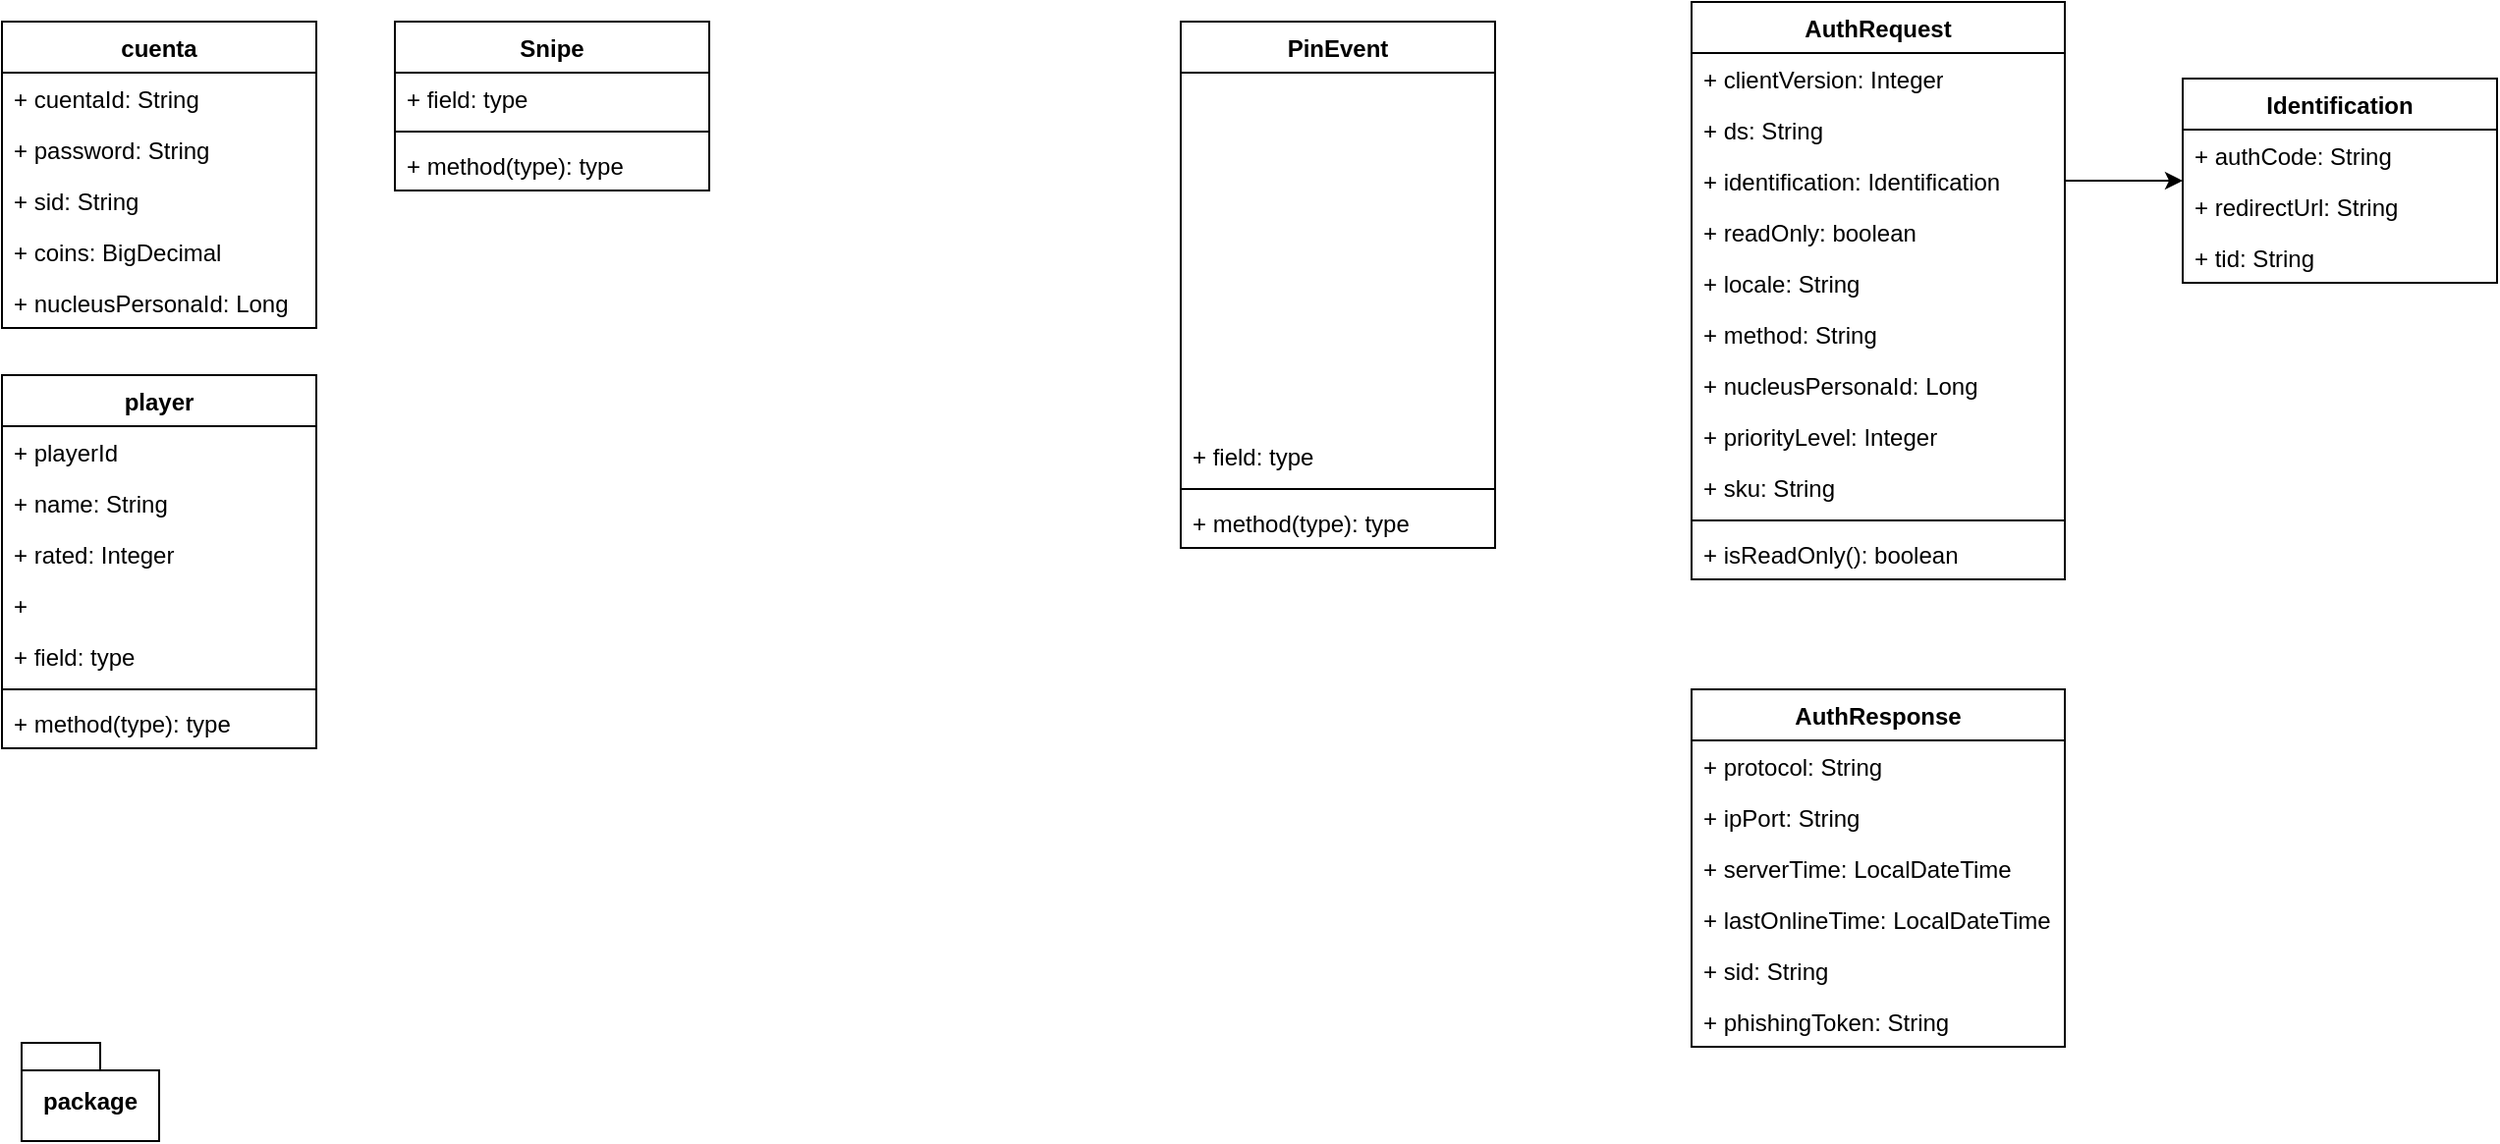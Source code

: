 <mxfile version="21.6.8" type="github">
  <diagram id="C5RBs43oDa-KdzZeNtuy" name="Page-1">
    <mxGraphModel dx="1687" dy="929" grid="1" gridSize="10" guides="1" tooltips="1" connect="1" arrows="1" fold="1" page="1" pageScale="1" pageWidth="827" pageHeight="1169" math="0" shadow="0">
      <root>
        <mxCell id="WIyWlLk6GJQsqaUBKTNV-0" />
        <mxCell id="WIyWlLk6GJQsqaUBKTNV-1" parent="WIyWlLk6GJQsqaUBKTNV-0" />
        <mxCell id="W-HpdkZVzeb55y65mrJl-0" value="cuenta" style="swimlane;fontStyle=1;align=center;verticalAlign=top;childLayout=stackLayout;horizontal=1;startSize=26;horizontalStack=0;resizeParent=1;resizeParentMax=0;resizeLast=0;collapsible=1;marginBottom=0;whiteSpace=wrap;html=1;" vertex="1" parent="WIyWlLk6GJQsqaUBKTNV-1">
          <mxGeometry x="80" y="40" width="160" height="156" as="geometry" />
        </mxCell>
        <mxCell id="W-HpdkZVzeb55y65mrJl-1" value="+ cuentaId: String" style="text;strokeColor=none;fillColor=none;align=left;verticalAlign=top;spacingLeft=4;spacingRight=4;overflow=hidden;rotatable=0;points=[[0,0.5],[1,0.5]];portConstraint=eastwest;whiteSpace=wrap;html=1;" vertex="1" parent="W-HpdkZVzeb55y65mrJl-0">
          <mxGeometry y="26" width="160" height="26" as="geometry" />
        </mxCell>
        <mxCell id="W-HpdkZVzeb55y65mrJl-9" value="+ password: String" style="text;strokeColor=none;fillColor=none;align=left;verticalAlign=top;spacingLeft=4;spacingRight=4;overflow=hidden;rotatable=0;points=[[0,0.5],[1,0.5]];portConstraint=eastwest;whiteSpace=wrap;html=1;" vertex="1" parent="W-HpdkZVzeb55y65mrJl-0">
          <mxGeometry y="52" width="160" height="26" as="geometry" />
        </mxCell>
        <mxCell id="W-HpdkZVzeb55y65mrJl-8" value="+ sid: String" style="text;strokeColor=none;fillColor=none;align=left;verticalAlign=top;spacingLeft=4;spacingRight=4;overflow=hidden;rotatable=0;points=[[0,0.5],[1,0.5]];portConstraint=eastwest;whiteSpace=wrap;html=1;" vertex="1" parent="W-HpdkZVzeb55y65mrJl-0">
          <mxGeometry y="78" width="160" height="26" as="geometry" />
        </mxCell>
        <mxCell id="W-HpdkZVzeb55y65mrJl-7" value="+ coins: BigDecimal" style="text;strokeColor=none;fillColor=none;align=left;verticalAlign=top;spacingLeft=4;spacingRight=4;overflow=hidden;rotatable=0;points=[[0,0.5],[1,0.5]];portConstraint=eastwest;whiteSpace=wrap;html=1;" vertex="1" parent="W-HpdkZVzeb55y65mrJl-0">
          <mxGeometry y="104" width="160" height="26" as="geometry" />
        </mxCell>
        <mxCell id="W-HpdkZVzeb55y65mrJl-42" value="+&amp;nbsp;nucleusPersonaId: Long" style="text;strokeColor=none;fillColor=none;align=left;verticalAlign=top;spacingLeft=4;spacingRight=4;overflow=hidden;rotatable=0;points=[[0,0.5],[1,0.5]];portConstraint=eastwest;whiteSpace=wrap;html=1;" vertex="1" parent="W-HpdkZVzeb55y65mrJl-0">
          <mxGeometry y="130" width="160" height="26" as="geometry" />
        </mxCell>
        <mxCell id="W-HpdkZVzeb55y65mrJl-10" value="Snipe" style="swimlane;fontStyle=1;align=center;verticalAlign=top;childLayout=stackLayout;horizontal=1;startSize=26;horizontalStack=0;resizeParent=1;resizeParentMax=0;resizeLast=0;collapsible=1;marginBottom=0;whiteSpace=wrap;html=1;" vertex="1" parent="WIyWlLk6GJQsqaUBKTNV-1">
          <mxGeometry x="280" y="40" width="160" height="86" as="geometry" />
        </mxCell>
        <mxCell id="W-HpdkZVzeb55y65mrJl-11" value="+ field: type" style="text;strokeColor=none;fillColor=none;align=left;verticalAlign=top;spacingLeft=4;spacingRight=4;overflow=hidden;rotatable=0;points=[[0,0.5],[1,0.5]];portConstraint=eastwest;whiteSpace=wrap;html=1;" vertex="1" parent="W-HpdkZVzeb55y65mrJl-10">
          <mxGeometry y="26" width="160" height="26" as="geometry" />
        </mxCell>
        <mxCell id="W-HpdkZVzeb55y65mrJl-12" value="" style="line;strokeWidth=1;fillColor=none;align=left;verticalAlign=middle;spacingTop=-1;spacingLeft=3;spacingRight=3;rotatable=0;labelPosition=right;points=[];portConstraint=eastwest;strokeColor=inherit;" vertex="1" parent="W-HpdkZVzeb55y65mrJl-10">
          <mxGeometry y="52" width="160" height="8" as="geometry" />
        </mxCell>
        <mxCell id="W-HpdkZVzeb55y65mrJl-13" value="+ method(type): type" style="text;strokeColor=none;fillColor=none;align=left;verticalAlign=top;spacingLeft=4;spacingRight=4;overflow=hidden;rotatable=0;points=[[0,0.5],[1,0.5]];portConstraint=eastwest;whiteSpace=wrap;html=1;" vertex="1" parent="W-HpdkZVzeb55y65mrJl-10">
          <mxGeometry y="60" width="160" height="26" as="geometry" />
        </mxCell>
        <mxCell id="W-HpdkZVzeb55y65mrJl-14" value="player" style="swimlane;fontStyle=1;align=center;verticalAlign=top;childLayout=stackLayout;horizontal=1;startSize=26;horizontalStack=0;resizeParent=1;resizeParentMax=0;resizeLast=0;collapsible=1;marginBottom=0;whiteSpace=wrap;html=1;" vertex="1" parent="WIyWlLk6GJQsqaUBKTNV-1">
          <mxGeometry x="80" y="220" width="160" height="190" as="geometry" />
        </mxCell>
        <mxCell id="W-HpdkZVzeb55y65mrJl-21" value="+ playerId&lt;span style=&quot;white-space: pre;&quot;&gt;&#x9;&lt;/span&gt;&lt;span style=&quot;white-space: pre;&quot;&gt;&#x9;&lt;/span&gt;&lt;span style=&quot;white-space: pre;&quot;&gt;&#x9;&lt;/span&gt;" style="text;strokeColor=none;fillColor=none;align=left;verticalAlign=top;spacingLeft=4;spacingRight=4;overflow=hidden;rotatable=0;points=[[0,0.5],[1,0.5]];portConstraint=eastwest;whiteSpace=wrap;html=1;" vertex="1" parent="W-HpdkZVzeb55y65mrJl-14">
          <mxGeometry y="26" width="160" height="26" as="geometry" />
        </mxCell>
        <mxCell id="W-HpdkZVzeb55y65mrJl-20" value="+ name: String" style="text;strokeColor=none;fillColor=none;align=left;verticalAlign=top;spacingLeft=4;spacingRight=4;overflow=hidden;rotatable=0;points=[[0,0.5],[1,0.5]];portConstraint=eastwest;whiteSpace=wrap;html=1;" vertex="1" parent="W-HpdkZVzeb55y65mrJl-14">
          <mxGeometry y="52" width="160" height="26" as="geometry" />
        </mxCell>
        <mxCell id="W-HpdkZVzeb55y65mrJl-19" value="+ rated: Integer" style="text;strokeColor=none;fillColor=none;align=left;verticalAlign=top;spacingLeft=4;spacingRight=4;overflow=hidden;rotatable=0;points=[[0,0.5],[1,0.5]];portConstraint=eastwest;whiteSpace=wrap;html=1;" vertex="1" parent="W-HpdkZVzeb55y65mrJl-14">
          <mxGeometry y="78" width="160" height="26" as="geometry" />
        </mxCell>
        <mxCell id="W-HpdkZVzeb55y65mrJl-18" value="+&amp;nbsp;" style="text;strokeColor=none;fillColor=none;align=left;verticalAlign=top;spacingLeft=4;spacingRight=4;overflow=hidden;rotatable=0;points=[[0,0.5],[1,0.5]];portConstraint=eastwest;whiteSpace=wrap;html=1;" vertex="1" parent="W-HpdkZVzeb55y65mrJl-14">
          <mxGeometry y="104" width="160" height="26" as="geometry" />
        </mxCell>
        <mxCell id="W-HpdkZVzeb55y65mrJl-15" value="+ field: type" style="text;strokeColor=none;fillColor=none;align=left;verticalAlign=top;spacingLeft=4;spacingRight=4;overflow=hidden;rotatable=0;points=[[0,0.5],[1,0.5]];portConstraint=eastwest;whiteSpace=wrap;html=1;" vertex="1" parent="W-HpdkZVzeb55y65mrJl-14">
          <mxGeometry y="130" width="160" height="26" as="geometry" />
        </mxCell>
        <mxCell id="W-HpdkZVzeb55y65mrJl-16" value="" style="line;strokeWidth=1;fillColor=none;align=left;verticalAlign=middle;spacingTop=-1;spacingLeft=3;spacingRight=3;rotatable=0;labelPosition=right;points=[];portConstraint=eastwest;strokeColor=inherit;" vertex="1" parent="W-HpdkZVzeb55y65mrJl-14">
          <mxGeometry y="156" width="160" height="8" as="geometry" />
        </mxCell>
        <mxCell id="W-HpdkZVzeb55y65mrJl-17" value="+ method(type): type" style="text;strokeColor=none;fillColor=none;align=left;verticalAlign=top;spacingLeft=4;spacingRight=4;overflow=hidden;rotatable=0;points=[[0,0.5],[1,0.5]];portConstraint=eastwest;whiteSpace=wrap;html=1;" vertex="1" parent="W-HpdkZVzeb55y65mrJl-14">
          <mxGeometry y="164" width="160" height="26" as="geometry" />
        </mxCell>
        <mxCell id="W-HpdkZVzeb55y65mrJl-22" value="AuthRequest" style="swimlane;fontStyle=1;align=center;verticalAlign=top;childLayout=stackLayout;horizontal=1;startSize=26;horizontalStack=0;resizeParent=1;resizeParentMax=0;resizeLast=0;collapsible=1;marginBottom=0;whiteSpace=wrap;html=1;" vertex="1" parent="WIyWlLk6GJQsqaUBKTNV-1">
          <mxGeometry x="940" y="30" width="190" height="294" as="geometry" />
        </mxCell>
        <mxCell id="W-HpdkZVzeb55y65mrJl-23" value="+ clientVersion: Integer" style="text;strokeColor=none;fillColor=none;align=left;verticalAlign=top;spacingLeft=4;spacingRight=4;overflow=hidden;rotatable=0;points=[[0,0.5],[1,0.5]];portConstraint=eastwest;whiteSpace=wrap;html=1;" vertex="1" parent="W-HpdkZVzeb55y65mrJl-22">
          <mxGeometry y="26" width="190" height="26" as="geometry" />
        </mxCell>
        <mxCell id="W-HpdkZVzeb55y65mrJl-24" value="+ ds: String" style="text;strokeColor=none;fillColor=none;align=left;verticalAlign=top;spacingLeft=4;spacingRight=4;overflow=hidden;rotatable=0;points=[[0,0.5],[1,0.5]];portConstraint=eastwest;whiteSpace=wrap;html=1;" vertex="1" parent="W-HpdkZVzeb55y65mrJl-22">
          <mxGeometry y="52" width="190" height="26" as="geometry" />
        </mxCell>
        <mxCell id="W-HpdkZVzeb55y65mrJl-25" value="+&amp;nbsp;identification: Identification" style="text;strokeColor=none;fillColor=none;align=left;verticalAlign=top;spacingLeft=4;spacingRight=4;overflow=hidden;rotatable=0;points=[[0,0.5],[1,0.5]];portConstraint=eastwest;whiteSpace=wrap;html=1;" vertex="1" parent="W-HpdkZVzeb55y65mrJl-22">
          <mxGeometry y="78" width="190" height="26" as="geometry" />
        </mxCell>
        <mxCell id="W-HpdkZVzeb55y65mrJl-26" value="+ readOnly: boolean" style="text;strokeColor=none;fillColor=none;align=left;verticalAlign=top;spacingLeft=4;spacingRight=4;overflow=hidden;rotatable=0;points=[[0,0.5],[1,0.5]];portConstraint=eastwest;whiteSpace=wrap;html=1;" vertex="1" parent="W-HpdkZVzeb55y65mrJl-22">
          <mxGeometry y="104" width="190" height="26" as="geometry" />
        </mxCell>
        <mxCell id="W-HpdkZVzeb55y65mrJl-38" value="+ locale: String" style="text;strokeColor=none;fillColor=none;align=left;verticalAlign=top;spacingLeft=4;spacingRight=4;overflow=hidden;rotatable=0;points=[[0,0.5],[1,0.5]];portConstraint=eastwest;whiteSpace=wrap;html=1;" vertex="1" parent="W-HpdkZVzeb55y65mrJl-22">
          <mxGeometry y="130" width="190" height="26" as="geometry" />
        </mxCell>
        <mxCell id="W-HpdkZVzeb55y65mrJl-39" value="+ method: String" style="text;strokeColor=none;fillColor=none;align=left;verticalAlign=top;spacingLeft=4;spacingRight=4;overflow=hidden;rotatable=0;points=[[0,0.5],[1,0.5]];portConstraint=eastwest;whiteSpace=wrap;html=1;" vertex="1" parent="W-HpdkZVzeb55y65mrJl-22">
          <mxGeometry y="156" width="190" height="26" as="geometry" />
        </mxCell>
        <mxCell id="W-HpdkZVzeb55y65mrJl-40" value="+&amp;nbsp;nucleusPersonaId: Long&lt;br&gt;&amp;nbsp;" style="text;strokeColor=none;fillColor=none;align=left;verticalAlign=top;spacingLeft=4;spacingRight=4;overflow=hidden;rotatable=0;points=[[0,0.5],[1,0.5]];portConstraint=eastwest;whiteSpace=wrap;html=1;" vertex="1" parent="W-HpdkZVzeb55y65mrJl-22">
          <mxGeometry y="182" width="190" height="26" as="geometry" />
        </mxCell>
        <mxCell id="W-HpdkZVzeb55y65mrJl-43" value="+ priorityLevel: Integer" style="text;strokeColor=none;fillColor=none;align=left;verticalAlign=top;spacingLeft=4;spacingRight=4;overflow=hidden;rotatable=0;points=[[0,0.5],[1,0.5]];portConstraint=eastwest;whiteSpace=wrap;html=1;" vertex="1" parent="W-HpdkZVzeb55y65mrJl-22">
          <mxGeometry y="208" width="190" height="26" as="geometry" />
        </mxCell>
        <mxCell id="W-HpdkZVzeb55y65mrJl-41" value="+ sku: String" style="text;strokeColor=none;fillColor=none;align=left;verticalAlign=top;spacingLeft=4;spacingRight=4;overflow=hidden;rotatable=0;points=[[0,0.5],[1,0.5]];portConstraint=eastwest;whiteSpace=wrap;html=1;" vertex="1" parent="W-HpdkZVzeb55y65mrJl-22">
          <mxGeometry y="234" width="190" height="26" as="geometry" />
        </mxCell>
        <mxCell id="W-HpdkZVzeb55y65mrJl-28" value="" style="line;strokeWidth=1;fillColor=none;align=left;verticalAlign=middle;spacingTop=-1;spacingLeft=3;spacingRight=3;rotatable=0;labelPosition=right;points=[];portConstraint=eastwest;strokeColor=inherit;" vertex="1" parent="W-HpdkZVzeb55y65mrJl-22">
          <mxGeometry y="260" width="190" height="8" as="geometry" />
        </mxCell>
        <mxCell id="W-HpdkZVzeb55y65mrJl-29" value="+ isReadOnly(): boolean" style="text;strokeColor=none;fillColor=none;align=left;verticalAlign=top;spacingLeft=4;spacingRight=4;overflow=hidden;rotatable=0;points=[[0,0.5],[1,0.5]];portConstraint=eastwest;whiteSpace=wrap;html=1;" vertex="1" parent="W-HpdkZVzeb55y65mrJl-22">
          <mxGeometry y="268" width="190" height="26" as="geometry" />
        </mxCell>
        <mxCell id="W-HpdkZVzeb55y65mrJl-30" value="Identification" style="swimlane;fontStyle=1;align=center;verticalAlign=top;childLayout=stackLayout;horizontal=1;startSize=26;horizontalStack=0;resizeParent=1;resizeParentMax=0;resizeLast=0;collapsible=1;marginBottom=0;whiteSpace=wrap;html=1;" vertex="1" parent="WIyWlLk6GJQsqaUBKTNV-1">
          <mxGeometry x="1190" y="69" width="160" height="104" as="geometry" />
        </mxCell>
        <mxCell id="W-HpdkZVzeb55y65mrJl-31" value="+ authCode: String" style="text;strokeColor=none;fillColor=none;align=left;verticalAlign=top;spacingLeft=4;spacingRight=4;overflow=hidden;rotatable=0;points=[[0,0.5],[1,0.5]];portConstraint=eastwest;whiteSpace=wrap;html=1;" vertex="1" parent="W-HpdkZVzeb55y65mrJl-30">
          <mxGeometry y="26" width="160" height="26" as="geometry" />
        </mxCell>
        <mxCell id="W-HpdkZVzeb55y65mrJl-32" value="+&amp;nbsp;redirectUrl: String" style="text;strokeColor=none;fillColor=none;align=left;verticalAlign=top;spacingLeft=4;spacingRight=4;overflow=hidden;rotatable=0;points=[[0,0.5],[1,0.5]];portConstraint=eastwest;whiteSpace=wrap;html=1;" vertex="1" parent="W-HpdkZVzeb55y65mrJl-30">
          <mxGeometry y="52" width="160" height="26" as="geometry" />
        </mxCell>
        <mxCell id="W-HpdkZVzeb55y65mrJl-33" value="+&amp;nbsp;tid: String" style="text;strokeColor=none;fillColor=none;align=left;verticalAlign=top;spacingLeft=4;spacingRight=4;overflow=hidden;rotatable=0;points=[[0,0.5],[1,0.5]];portConstraint=eastwest;whiteSpace=wrap;html=1;" vertex="1" parent="W-HpdkZVzeb55y65mrJl-30">
          <mxGeometry y="78" width="160" height="26" as="geometry" />
        </mxCell>
        <mxCell id="W-HpdkZVzeb55y65mrJl-44" style="edgeStyle=orthogonalEdgeStyle;rounded=0;orthogonalLoop=1;jettySize=auto;html=1;" edge="1" parent="WIyWlLk6GJQsqaUBKTNV-1" source="W-HpdkZVzeb55y65mrJl-25" target="W-HpdkZVzeb55y65mrJl-30">
          <mxGeometry relative="1" as="geometry" />
        </mxCell>
        <mxCell id="W-HpdkZVzeb55y65mrJl-46" value="package" style="shape=folder;fontStyle=1;spacingTop=10;tabWidth=40;tabHeight=14;tabPosition=left;html=1;whiteSpace=wrap;" vertex="1" parent="WIyWlLk6GJQsqaUBKTNV-1">
          <mxGeometry x="90" y="560" width="70" height="50" as="geometry" />
        </mxCell>
        <mxCell id="W-HpdkZVzeb55y65mrJl-47" value="AuthResponse" style="swimlane;fontStyle=1;align=center;verticalAlign=top;childLayout=stackLayout;horizontal=1;startSize=26;horizontalStack=0;resizeParent=1;resizeParentMax=0;resizeLast=0;collapsible=1;marginBottom=0;whiteSpace=wrap;html=1;" vertex="1" parent="WIyWlLk6GJQsqaUBKTNV-1">
          <mxGeometry x="940" y="380" width="190" height="182" as="geometry" />
        </mxCell>
        <mxCell id="W-HpdkZVzeb55y65mrJl-51" value="+ protocol: String" style="text;strokeColor=none;fillColor=none;align=left;verticalAlign=top;spacingLeft=4;spacingRight=4;overflow=hidden;rotatable=0;points=[[0,0.5],[1,0.5]];portConstraint=eastwest;whiteSpace=wrap;html=1;" vertex="1" parent="W-HpdkZVzeb55y65mrJl-47">
          <mxGeometry y="26" width="190" height="26" as="geometry" />
        </mxCell>
        <mxCell id="W-HpdkZVzeb55y65mrJl-52" value="+ ipPort: String" style="text;strokeColor=none;fillColor=none;align=left;verticalAlign=top;spacingLeft=4;spacingRight=4;overflow=hidden;rotatable=0;points=[[0,0.5],[1,0.5]];portConstraint=eastwest;whiteSpace=wrap;html=1;" vertex="1" parent="W-HpdkZVzeb55y65mrJl-47">
          <mxGeometry y="52" width="190" height="26" as="geometry" />
        </mxCell>
        <mxCell id="W-HpdkZVzeb55y65mrJl-53" value="+ serverTime: LocalDateTime" style="text;strokeColor=none;fillColor=none;align=left;verticalAlign=top;spacingLeft=4;spacingRight=4;overflow=hidden;rotatable=0;points=[[0,0.5],[1,0.5]];portConstraint=eastwest;whiteSpace=wrap;html=1;" vertex="1" parent="W-HpdkZVzeb55y65mrJl-47">
          <mxGeometry y="78" width="190" height="26" as="geometry" />
        </mxCell>
        <mxCell id="W-HpdkZVzeb55y65mrJl-54" value="+ lastOnlineTime: LocalDateTime" style="text;strokeColor=none;fillColor=none;align=left;verticalAlign=top;spacingLeft=4;spacingRight=4;overflow=hidden;rotatable=0;points=[[0,0.5],[1,0.5]];portConstraint=eastwest;whiteSpace=wrap;html=1;" vertex="1" parent="W-HpdkZVzeb55y65mrJl-47">
          <mxGeometry y="104" width="190" height="26" as="geometry" />
        </mxCell>
        <mxCell id="W-HpdkZVzeb55y65mrJl-55" value="+ sid: String" style="text;strokeColor=none;fillColor=none;align=left;verticalAlign=top;spacingLeft=4;spacingRight=4;overflow=hidden;rotatable=0;points=[[0,0.5],[1,0.5]];portConstraint=eastwest;whiteSpace=wrap;html=1;" vertex="1" parent="W-HpdkZVzeb55y65mrJl-47">
          <mxGeometry y="130" width="190" height="26" as="geometry" />
        </mxCell>
        <mxCell id="W-HpdkZVzeb55y65mrJl-48" value="+ phishingToken: String" style="text;strokeColor=none;fillColor=none;align=left;verticalAlign=top;spacingLeft=4;spacingRight=4;overflow=hidden;rotatable=0;points=[[0,0.5],[1,0.5]];portConstraint=eastwest;whiteSpace=wrap;html=1;" vertex="1" parent="W-HpdkZVzeb55y65mrJl-47">
          <mxGeometry y="156" width="190" height="26" as="geometry" />
        </mxCell>
        <mxCell id="W-HpdkZVzeb55y65mrJl-56" value="PinEvent" style="swimlane;fontStyle=1;align=center;verticalAlign=top;childLayout=stackLayout;horizontal=1;startSize=26;horizontalStack=0;resizeParent=1;resizeParentMax=0;resizeLast=0;collapsible=1;marginBottom=0;whiteSpace=wrap;html=1;" vertex="1" parent="WIyWlLk6GJQsqaUBKTNV-1">
          <mxGeometry x="680" y="40" width="160" height="268" as="geometry" />
        </mxCell>
        <mxCell id="W-HpdkZVzeb55y65mrJl-60" style="text;strokeColor=none;fillColor=none;align=left;verticalAlign=top;spacingLeft=4;spacingRight=4;overflow=hidden;rotatable=0;points=[[0,0.5],[1,0.5]];portConstraint=eastwest;whiteSpace=wrap;html=1;" vertex="1" parent="W-HpdkZVzeb55y65mrJl-56">
          <mxGeometry y="26" width="160" height="26" as="geometry" />
        </mxCell>
        <mxCell id="W-HpdkZVzeb55y65mrJl-61" style="text;strokeColor=none;fillColor=none;align=left;verticalAlign=top;spacingLeft=4;spacingRight=4;overflow=hidden;rotatable=0;points=[[0,0.5],[1,0.5]];portConstraint=eastwest;whiteSpace=wrap;html=1;" vertex="1" parent="W-HpdkZVzeb55y65mrJl-56">
          <mxGeometry y="52" width="160" height="26" as="geometry" />
        </mxCell>
        <mxCell id="W-HpdkZVzeb55y65mrJl-62" style="text;strokeColor=none;fillColor=none;align=left;verticalAlign=top;spacingLeft=4;spacingRight=4;overflow=hidden;rotatable=0;points=[[0,0.5],[1,0.5]];portConstraint=eastwest;whiteSpace=wrap;html=1;" vertex="1" parent="W-HpdkZVzeb55y65mrJl-56">
          <mxGeometry y="78" width="160" height="26" as="geometry" />
        </mxCell>
        <mxCell id="W-HpdkZVzeb55y65mrJl-63" style="text;strokeColor=none;fillColor=none;align=left;verticalAlign=top;spacingLeft=4;spacingRight=4;overflow=hidden;rotatable=0;points=[[0,0.5],[1,0.5]];portConstraint=eastwest;whiteSpace=wrap;html=1;" vertex="1" parent="W-HpdkZVzeb55y65mrJl-56">
          <mxGeometry y="104" width="160" height="26" as="geometry" />
        </mxCell>
        <mxCell id="W-HpdkZVzeb55y65mrJl-64" style="text;strokeColor=none;fillColor=none;align=left;verticalAlign=top;spacingLeft=4;spacingRight=4;overflow=hidden;rotatable=0;points=[[0,0.5],[1,0.5]];portConstraint=eastwest;whiteSpace=wrap;html=1;" vertex="1" parent="W-HpdkZVzeb55y65mrJl-56">
          <mxGeometry y="130" width="160" height="26" as="geometry" />
        </mxCell>
        <mxCell id="W-HpdkZVzeb55y65mrJl-65" style="text;strokeColor=none;fillColor=none;align=left;verticalAlign=top;spacingLeft=4;spacingRight=4;overflow=hidden;rotatable=0;points=[[0,0.5],[1,0.5]];portConstraint=eastwest;whiteSpace=wrap;html=1;" vertex="1" parent="W-HpdkZVzeb55y65mrJl-56">
          <mxGeometry y="156" width="160" height="26" as="geometry" />
        </mxCell>
        <mxCell id="W-HpdkZVzeb55y65mrJl-66" style="text;strokeColor=none;fillColor=none;align=left;verticalAlign=top;spacingLeft=4;spacingRight=4;overflow=hidden;rotatable=0;points=[[0,0.5],[1,0.5]];portConstraint=eastwest;whiteSpace=wrap;html=1;" vertex="1" parent="W-HpdkZVzeb55y65mrJl-56">
          <mxGeometry y="182" width="160" height="26" as="geometry" />
        </mxCell>
        <mxCell id="W-HpdkZVzeb55y65mrJl-57" value="+ field: type" style="text;strokeColor=none;fillColor=none;align=left;verticalAlign=top;spacingLeft=4;spacingRight=4;overflow=hidden;rotatable=0;points=[[0,0.5],[1,0.5]];portConstraint=eastwest;whiteSpace=wrap;html=1;" vertex="1" parent="W-HpdkZVzeb55y65mrJl-56">
          <mxGeometry y="208" width="160" height="26" as="geometry" />
        </mxCell>
        <mxCell id="W-HpdkZVzeb55y65mrJl-58" value="" style="line;strokeWidth=1;fillColor=none;align=left;verticalAlign=middle;spacingTop=-1;spacingLeft=3;spacingRight=3;rotatable=0;labelPosition=right;points=[];portConstraint=eastwest;strokeColor=inherit;" vertex="1" parent="W-HpdkZVzeb55y65mrJl-56">
          <mxGeometry y="234" width="160" height="8" as="geometry" />
        </mxCell>
        <mxCell id="W-HpdkZVzeb55y65mrJl-59" value="+ method(type): type" style="text;strokeColor=none;fillColor=none;align=left;verticalAlign=top;spacingLeft=4;spacingRight=4;overflow=hidden;rotatable=0;points=[[0,0.5],[1,0.5]];portConstraint=eastwest;whiteSpace=wrap;html=1;" vertex="1" parent="W-HpdkZVzeb55y65mrJl-56">
          <mxGeometry y="242" width="160" height="26" as="geometry" />
        </mxCell>
      </root>
    </mxGraphModel>
  </diagram>
</mxfile>
